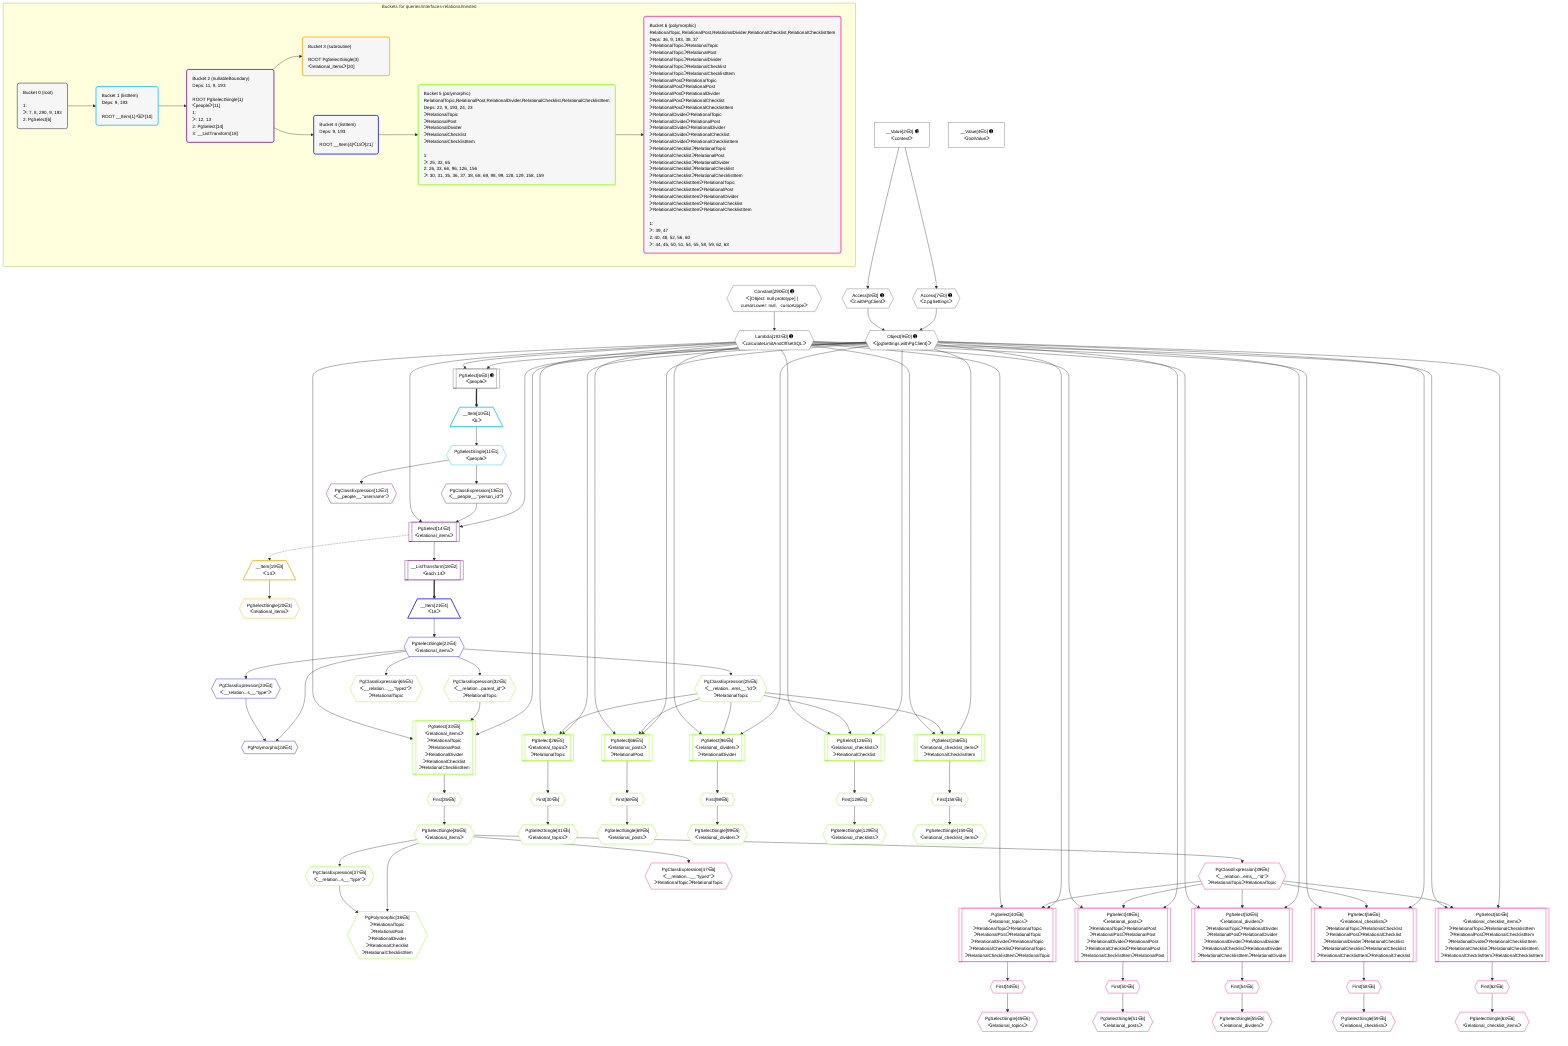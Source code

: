 %%{init: {'themeVariables': { 'fontSize': '12px'}}}%%
graph TD
    classDef path fill:#eee,stroke:#000,color:#000
    classDef plan fill:#fff,stroke-width:1px,color:#000
    classDef itemplan fill:#fff,stroke-width:2px,color:#000
    classDef unbatchedplan fill:#dff,stroke-width:1px,color:#000
    classDef sideeffectplan fill:#fcc,stroke-width:2px,color:#000
    classDef bucket fill:#f6f6f6,color:#000,stroke-width:2px,text-align:left


    %% plan dependencies
    PgSelect6[["PgSelect[6∈0] ➊<br />ᐸpeopleᐳ"]]:::plan
    Object9{{"Object[9∈0] ➊<br />ᐸ{pgSettings,withPgClient}ᐳ"}}:::plan
    Lambda193{{"Lambda[193∈0] ➊<br />ᐸcalculateLimitAndOffsetSQLᐳ"}}:::plan
    Object9 & Lambda193 --> PgSelect6
    Access7{{"Access[7∈0] ➊<br />ᐸ2.pgSettingsᐳ"}}:::plan
    Access8{{"Access[8∈0] ➊<br />ᐸ2.withPgClientᐳ"}}:::plan
    Access7 & Access8 --> Object9
    __Value2["__Value[2∈0] ➊<br />ᐸcontextᐳ"]:::plan
    __Value2 --> Access7
    __Value2 --> Access8
    Constant290{{"Constant[290∈0] ➊<br />ᐸ[Object: null prototype] {   cursorLower: null,   cursorUppeᐳ"}}:::plan
    Constant290 --> Lambda193
    __Value4["__Value[4∈0] ➊<br />ᐸrootValueᐳ"]:::plan
    __Item10[/"__Item[10∈1]<br />ᐸ6ᐳ"\]:::itemplan
    PgSelect6 ==> __Item10
    PgSelectSingle11{{"PgSelectSingle[11∈1]<br />ᐸpeopleᐳ"}}:::plan
    __Item10 --> PgSelectSingle11
    PgSelect14[["PgSelect[14∈2]<br />ᐸrelational_itemsᐳ"]]:::plan
    PgClassExpression13{{"PgClassExpression[13∈2]<br />ᐸ__people__.”person_id”ᐳ"}}:::plan
    Object9 & PgClassExpression13 & Lambda193 --> PgSelect14
    PgClassExpression12{{"PgClassExpression[12∈2]<br />ᐸ__people__.”username”ᐳ"}}:::plan
    PgSelectSingle11 --> PgClassExpression12
    PgSelectSingle11 --> PgClassExpression13
    __ListTransform18[["__ListTransform[18∈2]<br />ᐸeach:14ᐳ"]]:::plan
    PgSelect14 --> __ListTransform18
    __Item19[/"__Item[19∈3]<br />ᐸ14ᐳ"\]:::itemplan
    PgSelect14 -.-> __Item19
    PgSelectSingle20{{"PgSelectSingle[20∈3]<br />ᐸrelational_itemsᐳ"}}:::plan
    __Item19 --> PgSelectSingle20
    PgPolymorphic24{{"PgPolymorphic[24∈4]"}}:::plan
    PgSelectSingle22{{"PgSelectSingle[22∈4]<br />ᐸrelational_itemsᐳ"}}:::plan
    PgClassExpression23{{"PgClassExpression[23∈4]<br />ᐸ__relation...s__.”type”ᐳ"}}:::plan
    PgSelectSingle22 & PgClassExpression23 --> PgPolymorphic24
    __Item21[/"__Item[21∈4]<br />ᐸ18ᐳ"\]:::itemplan
    __ListTransform18 ==> __Item21
    __Item21 --> PgSelectSingle22
    PgSelectSingle22 --> PgClassExpression23
    PgSelect26[["PgSelect[26∈5]<br />ᐸrelational_topicsᐳ<br />ᐳRelationalTopic"]]:::plan
    PgClassExpression25{{"PgClassExpression[25∈5]<br />ᐸ__relation...ems__.”id”ᐳ<br />ᐳRelationalTopic"}}:::plan
    Object9 & PgClassExpression25 & Lambda193 --> PgSelect26
    PgSelect33[["PgSelect[33∈5]<br />ᐸrelational_itemsᐳ<br />ᐳRelationalTopic<br />ᐳRelationalPost<br />ᐳRelationalDivider<br />ᐳRelationalChecklist<br />ᐳRelationalChecklistItem"]]:::plan
    PgClassExpression32{{"PgClassExpression[32∈5]<br />ᐸ__relation...parent_id”ᐳ<br />ᐳRelationalTopic"}}:::plan
    Object9 & PgClassExpression32 & Lambda193 --> PgSelect33
    PgSelect66[["PgSelect[66∈5]<br />ᐸrelational_postsᐳ<br />ᐳRelationalPost"]]:::plan
    Object9 & PgClassExpression25 & Lambda193 --> PgSelect66
    PgSelect96[["PgSelect[96∈5]<br />ᐸrelational_dividersᐳ<br />ᐳRelationalDivider"]]:::plan
    Object9 & PgClassExpression25 & Lambda193 --> PgSelect96
    PgSelect126[["PgSelect[126∈5]<br />ᐸrelational_checklistsᐳ<br />ᐳRelationalChecklist"]]:::plan
    Object9 & PgClassExpression25 & Lambda193 --> PgSelect126
    PgSelect156[["PgSelect[156∈5]<br />ᐸrelational_checklist_itemsᐳ<br />ᐳRelationalChecklistItem"]]:::plan
    Object9 & PgClassExpression25 & Lambda193 --> PgSelect156
    PgPolymorphic38{{"PgPolymorphic[38∈5]<br />ᐳRelationalTopic<br />ᐳRelationalPost<br />ᐳRelationalDivider<br />ᐳRelationalChecklist<br />ᐳRelationalChecklistItem"}}:::plan
    PgSelectSingle36{{"PgSelectSingle[36∈5]<br />ᐸrelational_itemsᐳ"}}:::plan
    PgClassExpression37{{"PgClassExpression[37∈5]<br />ᐸ__relation...s__.”type”ᐳ"}}:::plan
    PgSelectSingle36 & PgClassExpression37 --> PgPolymorphic38
    PgSelectSingle22 --> PgClassExpression25
    First30{{"First[30∈5]"}}:::plan
    PgSelect26 --> First30
    PgSelectSingle31{{"PgSelectSingle[31∈5]<br />ᐸrelational_topicsᐳ"}}:::plan
    First30 --> PgSelectSingle31
    PgSelectSingle22 --> PgClassExpression32
    First35{{"First[35∈5]"}}:::plan
    PgSelect33 --> First35
    First35 --> PgSelectSingle36
    PgSelectSingle36 --> PgClassExpression37
    PgClassExpression65{{"PgClassExpression[65∈5]<br />ᐸ__relation...__.”type2”ᐳ<br />ᐳRelationalTopic"}}:::plan
    PgSelectSingle22 --> PgClassExpression65
    First68{{"First[68∈5]"}}:::plan
    PgSelect66 --> First68
    PgSelectSingle69{{"PgSelectSingle[69∈5]<br />ᐸrelational_postsᐳ"}}:::plan
    First68 --> PgSelectSingle69
    First98{{"First[98∈5]"}}:::plan
    PgSelect96 --> First98
    PgSelectSingle99{{"PgSelectSingle[99∈5]<br />ᐸrelational_dividersᐳ"}}:::plan
    First98 --> PgSelectSingle99
    First128{{"First[128∈5]"}}:::plan
    PgSelect126 --> First128
    PgSelectSingle129{{"PgSelectSingle[129∈5]<br />ᐸrelational_checklistsᐳ"}}:::plan
    First128 --> PgSelectSingle129
    First158{{"First[158∈5]"}}:::plan
    PgSelect156 --> First158
    PgSelectSingle159{{"PgSelectSingle[159∈5]<br />ᐸrelational_checklist_itemsᐳ"}}:::plan
    First158 --> PgSelectSingle159
    PgSelect40[["PgSelect[40∈6]<br />ᐸrelational_topicsᐳ<br />ᐳRelationalTopicᐳRelationalTopic<br />ᐳRelationalPostᐳRelationalTopic<br />ᐳRelationalDividerᐳRelationalTopic<br />ᐳRelationalChecklistᐳRelationalTopic<br />ᐳRelationalChecklistItemᐳRelationalTopic"]]:::plan
    PgClassExpression39{{"PgClassExpression[39∈6]<br />ᐸ__relation...ems__.”id”ᐳ<br />ᐳRelationalTopicᐳRelationalTopic"}}:::plan
    Object9 & PgClassExpression39 & Lambda193 --> PgSelect40
    PgSelect48[["PgSelect[48∈6]<br />ᐸrelational_postsᐳ<br />ᐳRelationalTopicᐳRelationalPost<br />ᐳRelationalPostᐳRelationalPost<br />ᐳRelationalDividerᐳRelationalPost<br />ᐳRelationalChecklistᐳRelationalPost<br />ᐳRelationalChecklistItemᐳRelationalPost"]]:::plan
    Object9 & PgClassExpression39 & Lambda193 --> PgSelect48
    PgSelect52[["PgSelect[52∈6]<br />ᐸrelational_dividersᐳ<br />ᐳRelationalTopicᐳRelationalDivider<br />ᐳRelationalPostᐳRelationalDivider<br />ᐳRelationalDividerᐳRelationalDivider<br />ᐳRelationalChecklistᐳRelationalDivider<br />ᐳRelationalChecklistItemᐳRelationalDivider"]]:::plan
    Object9 & PgClassExpression39 & Lambda193 --> PgSelect52
    PgSelect56[["PgSelect[56∈6]<br />ᐸrelational_checklistsᐳ<br />ᐳRelationalTopicᐳRelationalChecklist<br />ᐳRelationalPostᐳRelationalChecklist<br />ᐳRelationalDividerᐳRelationalChecklist<br />ᐳRelationalChecklistᐳRelationalChecklist<br />ᐳRelationalChecklistItemᐳRelationalChecklist"]]:::plan
    Object9 & PgClassExpression39 & Lambda193 --> PgSelect56
    PgSelect60[["PgSelect[60∈6]<br />ᐸrelational_checklist_itemsᐳ<br />ᐳRelationalTopicᐳRelationalChecklistItem<br />ᐳRelationalPostᐳRelationalChecklistItem<br />ᐳRelationalDividerᐳRelationalChecklistItem<br />ᐳRelationalChecklistᐳRelationalChecklistItem<br />ᐳRelationalChecklistItemᐳRelationalChecklistItem"]]:::plan
    Object9 & PgClassExpression39 & Lambda193 --> PgSelect60
    PgSelectSingle36 --> PgClassExpression39
    First44{{"First[44∈6]"}}:::plan
    PgSelect40 --> First44
    PgSelectSingle45{{"PgSelectSingle[45∈6]<br />ᐸrelational_topicsᐳ"}}:::plan
    First44 --> PgSelectSingle45
    PgClassExpression47{{"PgClassExpression[47∈6]<br />ᐸ__relation...__.”type2”ᐳ<br />ᐳRelationalTopicᐳRelationalTopic"}}:::plan
    PgSelectSingle36 --> PgClassExpression47
    First50{{"First[50∈6]"}}:::plan
    PgSelect48 --> First50
    PgSelectSingle51{{"PgSelectSingle[51∈6]<br />ᐸrelational_postsᐳ"}}:::plan
    First50 --> PgSelectSingle51
    First54{{"First[54∈6]"}}:::plan
    PgSelect52 --> First54
    PgSelectSingle55{{"PgSelectSingle[55∈6]<br />ᐸrelational_dividersᐳ"}}:::plan
    First54 --> PgSelectSingle55
    First58{{"First[58∈6]"}}:::plan
    PgSelect56 --> First58
    PgSelectSingle59{{"PgSelectSingle[59∈6]<br />ᐸrelational_checklistsᐳ"}}:::plan
    First58 --> PgSelectSingle59
    First62{{"First[62∈6]"}}:::plan
    PgSelect60 --> First62
    PgSelectSingle63{{"PgSelectSingle[63∈6]<br />ᐸrelational_checklist_itemsᐳ"}}:::plan
    First62 --> PgSelectSingle63

    %% define steps

    subgraph "Buckets for queries/interfaces-relational/nested"
    Bucket0("Bucket 0 (root)<br /><br />1: <br />ᐳ: 7, 8, 290, 9, 193<br />2: PgSelect[6]"):::bucket
    classDef bucket0 stroke:#696969
    class Bucket0,__Value2,__Value4,PgSelect6,Access7,Access8,Object9,Lambda193,Constant290 bucket0
    Bucket1("Bucket 1 (listItem)<br />Deps: 9, 193<br /><br />ROOT __Item{1}ᐸ6ᐳ[10]"):::bucket
    classDef bucket1 stroke:#00bfff
    class Bucket1,__Item10,PgSelectSingle11 bucket1
    Bucket2("Bucket 2 (nullableBoundary)<br />Deps: 11, 9, 193<br /><br />ROOT PgSelectSingle{1}ᐸpeopleᐳ[11]<br />1: <br />ᐳ: 12, 13<br />2: PgSelect[14]<br />3: __ListTransform[18]"):::bucket
    classDef bucket2 stroke:#7f007f
    class Bucket2,PgClassExpression12,PgClassExpression13,PgSelect14,__ListTransform18 bucket2
    Bucket3("Bucket 3 (subroutine)<br /><br />ROOT PgSelectSingle{3}ᐸrelational_itemsᐳ[20]"):::bucket
    classDef bucket3 stroke:#ffa500
    class Bucket3,__Item19,PgSelectSingle20 bucket3
    Bucket4("Bucket 4 (listItem)<br />Deps: 9, 193<br /><br />ROOT __Item{4}ᐸ18ᐳ[21]"):::bucket
    classDef bucket4 stroke:#0000ff
    class Bucket4,__Item21,PgSelectSingle22,PgClassExpression23,PgPolymorphic24 bucket4
    Bucket5("Bucket 5 (polymorphic)<br />RelationalTopic,RelationalPost,RelationalDivider,RelationalChecklist,RelationalChecklistItem<br />Deps: 22, 9, 193, 24, 23<br />ᐳRelationalTopic<br />ᐳRelationalPost<br />ᐳRelationalDivider<br />ᐳRelationalChecklist<br />ᐳRelationalChecklistItem<br /><br />1: <br />ᐳ: 25, 32, 65<br />2: 26, 33, 66, 96, 126, 156<br />ᐳ: 30, 31, 35, 36, 37, 38, 68, 69, 98, 99, 128, 129, 158, 159"):::bucket
    classDef bucket5 stroke:#7fff00
    class Bucket5,PgClassExpression25,PgSelect26,First30,PgSelectSingle31,PgClassExpression32,PgSelect33,First35,PgSelectSingle36,PgClassExpression37,PgPolymorphic38,PgClassExpression65,PgSelect66,First68,PgSelectSingle69,PgSelect96,First98,PgSelectSingle99,PgSelect126,First128,PgSelectSingle129,PgSelect156,First158,PgSelectSingle159 bucket5
    Bucket6("Bucket 6 (polymorphic)<br />RelationalTopic,RelationalPost,RelationalDivider,RelationalChecklist,RelationalChecklistItem<br />Deps: 36, 9, 193, 38, 37<br />ᐳRelationalTopicᐳRelationalTopic<br />ᐳRelationalTopicᐳRelationalPost<br />ᐳRelationalTopicᐳRelationalDivider<br />ᐳRelationalTopicᐳRelationalChecklist<br />ᐳRelationalTopicᐳRelationalChecklistItem<br />ᐳRelationalPostᐳRelationalTopic<br />ᐳRelationalPostᐳRelationalPost<br />ᐳRelationalPostᐳRelationalDivider<br />ᐳRelationalPostᐳRelationalChecklist<br />ᐳRelationalPostᐳRelationalChecklistItem<br />ᐳRelationalDividerᐳRelationalTopic<br />ᐳRelationalDividerᐳRelationalPost<br />ᐳRelationalDividerᐳRelationalDivider<br />ᐳRelationalDividerᐳRelationalChecklist<br />ᐳRelationalDividerᐳRelationalChecklistItem<br />ᐳRelationalChecklistᐳRelationalTopic<br />ᐳRelationalChecklistᐳRelationalPost<br />ᐳRelationalChecklistᐳRelationalDivider<br />ᐳRelationalChecklistᐳRelationalChecklist<br />ᐳRelationalChecklistᐳRelationalChecklistItem<br />ᐳRelationalChecklistItemᐳRelationalTopic<br />ᐳRelationalChecklistItemᐳRelationalPost<br />ᐳRelationalChecklistItemᐳRelationalDivider<br />ᐳRelationalChecklistItemᐳRelationalChecklist<br />ᐳRelationalChecklistItemᐳRelationalChecklistItem<br /><br />1: <br />ᐳ: 39, 47<br />2: 40, 48, 52, 56, 60<br />ᐳ: 44, 45, 50, 51, 54, 55, 58, 59, 62, 63"):::bucket
    classDef bucket6 stroke:#ff1493
    class Bucket6,PgClassExpression39,PgSelect40,First44,PgSelectSingle45,PgClassExpression47,PgSelect48,First50,PgSelectSingle51,PgSelect52,First54,PgSelectSingle55,PgSelect56,First58,PgSelectSingle59,PgSelect60,First62,PgSelectSingle63 bucket6
    Bucket0 --> Bucket1
    Bucket1 --> Bucket2
    Bucket2 --> Bucket3 & Bucket4
    Bucket4 --> Bucket5
    Bucket5 --> Bucket6
    end